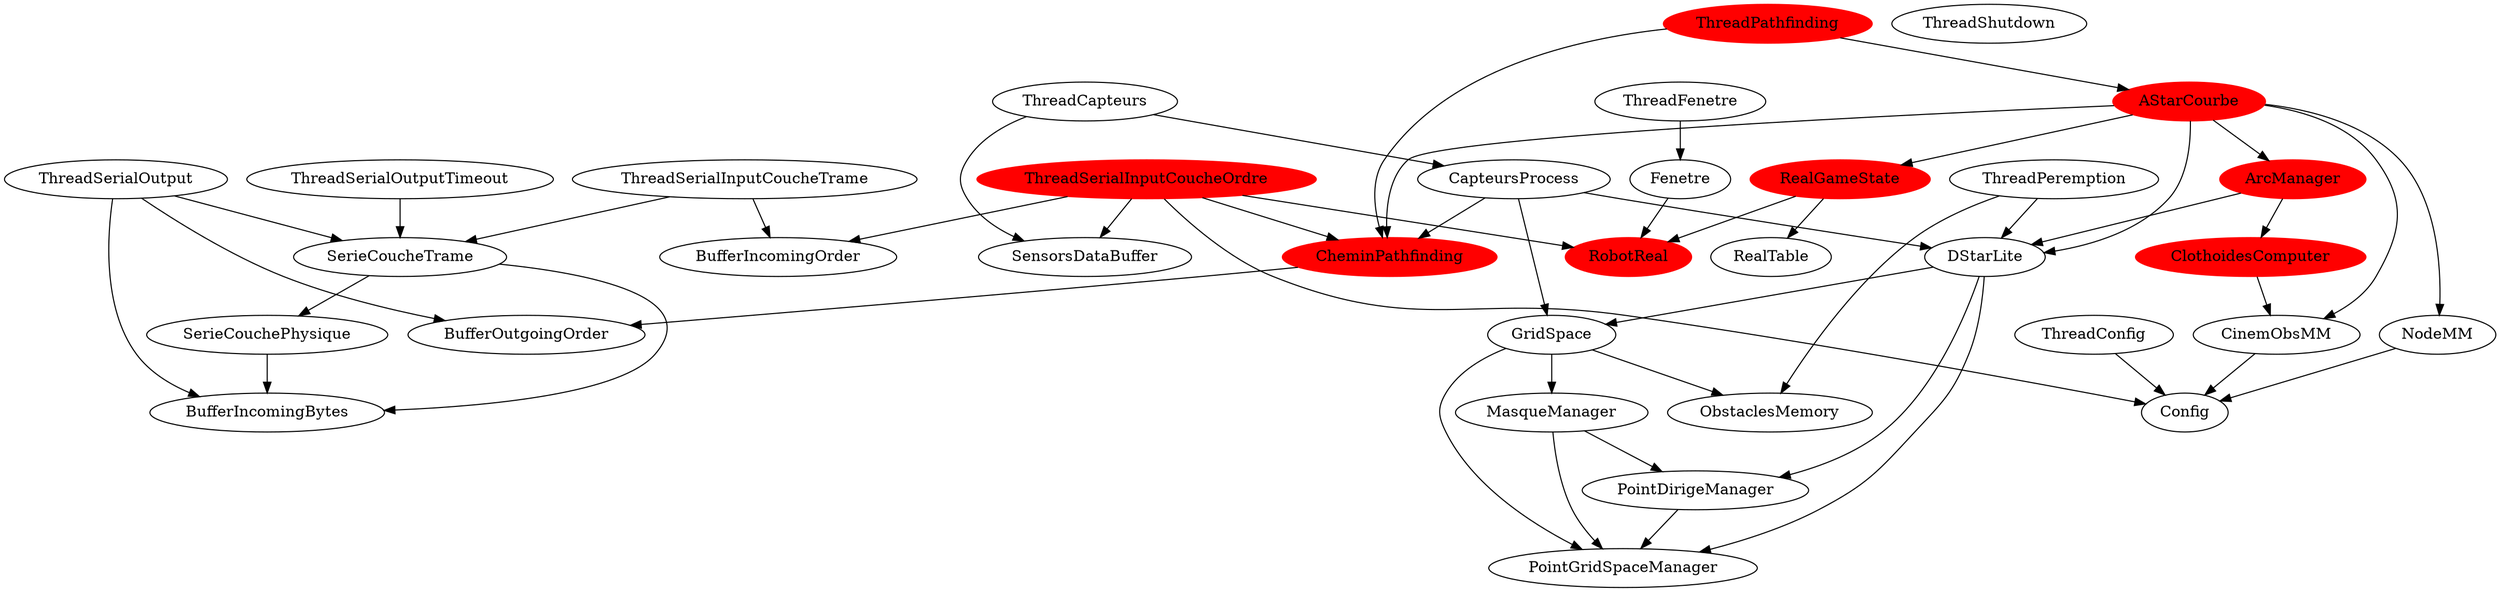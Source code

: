 digraph dependancesJava {
ThreadCapteurs;
SensorsDataBuffer;
ThreadCapteurs -> SensorsDataBuffer;
CapteursProcess;
ThreadCapteurs -> CapteursProcess;
GridSpace;
CapteursProcess -> GridSpace;
ObstaclesMemory;
GridSpace -> ObstaclesMemory;
PointGridSpaceManager;
GridSpace -> PointGridSpaceManager;
MasqueManager;
GridSpace -> MasqueManager;
PointGridSpaceManager;
MasqueManager -> PointGridSpaceManager;
PointDirigeManager;
MasqueManager -> PointDirigeManager;
PointGridSpaceManager;
PointDirigeManager -> PointGridSpaceManager;
DStarLite;
CapteursProcess -> DStarLite;
GridSpace;
DStarLite -> GridSpace;
PointGridSpaceManager;
DStarLite -> PointGridSpaceManager;
PointDirigeManager;
DStarLite -> PointDirigeManager;
CheminPathfinding [color=red, style=filled];
CapteursProcess -> CheminPathfinding;
BufferOutgoingOrder;
CheminPathfinding -> BufferOutgoingOrder;
ThreadConfig;
Config;
ThreadConfig -> Config;
ThreadFenetre;
Fenetre;
ThreadFenetre -> Fenetre;
RobotReal [color=red, style=filled];
Fenetre -> RobotReal;
ThreadPathfinding [color=red, style=filled];
AStarCourbe [color=red, style=filled];
ThreadPathfinding -> AStarCourbe;
DStarLite;
AStarCourbe -> DStarLite;
ArcManager [color=red, style=filled];
AStarCourbe -> ArcManager;
DStarLite;
ArcManager -> DStarLite;
ClothoidesComputer [color=red, style=filled];
ArcManager -> ClothoidesComputer;
CinemObsMM;
ClothoidesComputer -> CinemObsMM;
Config;
CinemObsMM -> Config;
RealGameState [color=red, style=filled];
AStarCourbe -> RealGameState;
RobotReal [color=red, style=filled];
RealGameState -> RobotReal;
RealTable;
RealGameState -> RealTable;
CheminPathfinding [color=red, style=filled];
AStarCourbe -> CheminPathfinding;
NodeMM;
AStarCourbe -> NodeMM;
Config;
NodeMM -> Config;
CinemObsMM;
AStarCourbe -> CinemObsMM;
CheminPathfinding [color=red, style=filled];
ThreadPathfinding -> CheminPathfinding;
ThreadPeremption;
ObstaclesMemory;
ThreadPeremption -> ObstaclesMemory;
DStarLite;
ThreadPeremption -> DStarLite;
ThreadSerialInputCoucheOrdre [color=red, style=filled];
Config;
ThreadSerialInputCoucheOrdre -> Config;
BufferIncomingOrder;
ThreadSerialInputCoucheOrdre -> BufferIncomingOrder;
SensorsDataBuffer;
ThreadSerialInputCoucheOrdre -> SensorsDataBuffer;
RobotReal [color=red, style=filled];
ThreadSerialInputCoucheOrdre -> RobotReal;
CheminPathfinding [color=red, style=filled];
ThreadSerialInputCoucheOrdre -> CheminPathfinding;
ThreadSerialInputCoucheTrame;
SerieCoucheTrame;
ThreadSerialInputCoucheTrame -> SerieCoucheTrame;
SerieCouchePhysique;
SerieCoucheTrame -> SerieCouchePhysique;
BufferIncomingBytes;
SerieCouchePhysique -> BufferIncomingBytes;
BufferIncomingBytes;
SerieCoucheTrame -> BufferIncomingBytes;
BufferIncomingOrder;
ThreadSerialInputCoucheTrame -> BufferIncomingOrder;
ThreadSerialOutput;
SerieCoucheTrame;
ThreadSerialOutput -> SerieCoucheTrame;
BufferOutgoingOrder;
ThreadSerialOutput -> BufferOutgoingOrder;
BufferIncomingBytes;
ThreadSerialOutput -> BufferIncomingBytes;
ThreadSerialOutputTimeout;
SerieCoucheTrame;
ThreadSerialOutputTimeout -> SerieCoucheTrame;
ThreadShutdown;
Config;
ClothoidesComputer [color=red, style=filled];
AStarCourbe [color=red, style=filled];
RobotReal [color=red, style=filled];
Fenetre;
ThreadShutdown;
ThreadCapteurs;
ThreadCapteurs;
ThreadConfig;
ThreadConfig;
ThreadFenetre;
ThreadFenetre;
ThreadPathfinding [color=red, style=filled];
ThreadPathfinding [color=red, style=filled];
ThreadPeremption;
ThreadPeremption;
ThreadSerialInputCoucheOrdre [color=red, style=filled];
ThreadSerialInputCoucheOrdre [color=red, style=filled];
ThreadSerialInputCoucheTrame;
ThreadSerialInputCoucheTrame;
ThreadSerialOutput;
ThreadSerialOutput;
ThreadSerialOutputTimeout;
ThreadSerialOutputTimeout;
ThreadCapteurs;
ThreadCapteurs;
ThreadConfig;
ThreadConfig;
ThreadFenetre;
ThreadFenetre;
ThreadPathfinding [color=red, style=filled];
ThreadPathfinding [color=red, style=filled];
ThreadPeremption;
ThreadPeremption;
ThreadSerialInputCoucheOrdre [color=red, style=filled];
ThreadSerialInputCoucheOrdre [color=red, style=filled];
ThreadSerialInputCoucheTrame;
ThreadSerialInputCoucheTrame;
ThreadSerialOutput;
ThreadSerialOutput;
ThreadSerialOutputTimeout;
ThreadSerialOutputTimeout;
}
